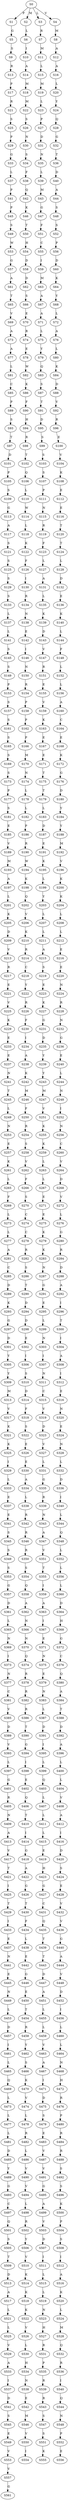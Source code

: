 strict digraph  {
	S0 -> S1 [ label = P ];
	S0 -> S2 [ label = M ];
	S0 -> S3 [ label = L ];
	S0 -> S4 [ label = V ];
	S1 -> S5 [ label = G ];
	S2 -> S6 [ label = L ];
	S3 -> S7 [ label = R ];
	S4 -> S8 [ label = M ];
	S5 -> S9 [ label = S ];
	S6 -> S10 [ label = I ];
	S7 -> S11 [ label = M ];
	S8 -> S12 [ label = A ];
	S9 -> S13 [ label = R ];
	S10 -> S14 [ label = A ];
	S11 -> S15 [ label = L ];
	S12 -> S16 [ label = A ];
	S13 -> S17 [ label = P ];
	S14 -> S18 [ label = M ];
	S15 -> S19 [ label = M ];
	S16 -> S20 [ label = L ];
	S17 -> S21 [ label = R ];
	S18 -> S22 [ label = M ];
	S19 -> S23 [ label = L ];
	S20 -> S24 [ label = Y ];
	S21 -> S25 [ label = S ];
	S22 -> S26 [ label = S ];
	S23 -> S27 [ label = P ];
	S24 -> S28 [ label = Q ];
	S25 -> S29 [ label = P ];
	S26 -> S30 [ label = N ];
	S27 -> S31 [ label = D ];
	S28 -> S32 [ label = G ];
	S29 -> S33 [ label = G ];
	S30 -> S34 [ label = S ];
	S31 -> S35 [ label = N ];
	S32 -> S36 [ label = T ];
	S33 -> S37 [ label = L ];
	S34 -> S38 [ label = F ];
	S35 -> S39 [ label = L ];
	S36 -> S40 [ label = D ];
	S37 -> S41 [ label = P ];
	S38 -> S42 [ label = Q ];
	S39 -> S43 [ label = M ];
	S40 -> S44 [ label = A ];
	S41 -> S45 [ label = P ];
	S42 -> S46 [ label = K ];
	S43 -> S47 [ label = G ];
	S44 -> S48 [ label = S ];
	S45 -> S49 [ label = S ];
	S46 -> S50 [ label = T ];
	S47 -> S51 [ label = F ];
	S48 -> S52 [ label = S ];
	S49 -> S53 [ label = W ];
	S50 -> S54 [ label = H ];
	S51 -> S55 [ label = C ];
	S52 -> S56 [ label = P ];
	S53 -> S57 [ label = G ];
	S54 -> S58 [ label = D ];
	S55 -> S59 [ label = I ];
	S56 -> S60 [ label = D ];
	S57 -> S61 [ label = A ];
	S58 -> S62 [ label = D ];
	S59 -> S63 [ label = M ];
	S60 -> S64 [ label = K ];
	S61 -> S65 [ label = T ];
	S62 -> S66 [ label = S ];
	S63 -> S67 [ label = A ];
	S64 -> S68 [ label = Y ];
	S65 -> S69 [ label = V ];
	S66 -> S70 [ label = E ];
	S67 -> S71 [ label = A ];
	S68 -> S72 [ label = L ];
	S69 -> S73 [ label = A ];
	S70 -> S74 [ label = R ];
	S71 -> S75 [ label = L ];
	S72 -> S76 [ label = A ];
	S73 -> S77 [ label = A ];
	S74 -> S78 [ label = E ];
	S75 -> S79 [ label = Y ];
	S76 -> S80 [ label = L ];
	S77 -> S81 [ label = L ];
	S78 -> S82 [ label = W ];
	S79 -> S83 [ label = Q ];
	S80 -> S84 [ label = K ];
	S81 -> S85 [ label = C ];
	S82 -> S86 [ label = K ];
	S83 -> S87 [ label = S ];
	S84 -> S88 [ label = D ];
	S85 -> S89 [ label = P ];
	S86 -> S90 [ label = F ];
	S87 -> S91 [ label = T ];
	S88 -> S92 [ label = V ];
	S89 -> S93 [ label = S ];
	S90 -> S94 [ label = H ];
	S91 -> S95 [ label = D ];
	S92 -> S96 [ label = R ];
	S93 -> S97 [ label = T ];
	S94 -> S98 [ label = R ];
	S95 -> S99 [ label = S ];
	S96 -> S100 [ label = E ];
	S97 -> S101 [ label = D ];
	S98 -> S102 [ label = T ];
	S99 -> S103 [ label = S ];
	S100 -> S104 [ label = V ];
	S101 -> S105 [ label = P ];
	S102 -> S106 [ label = Q ];
	S103 -> S107 [ label = S ];
	S104 -> S108 [ label = K ];
	S105 -> S109 [ label = S ];
	S106 -> S110 [ label = L ];
	S107 -> S111 [ label = P ];
	S108 -> S112 [ label = E ];
	S109 -> S113 [ label = G ];
	S110 -> S114 [ label = W ];
	S111 -> S115 [ label = N ];
	S112 -> S116 [ label = E ];
	S113 -> S117 [ label = A ];
	S114 -> S118 [ label = L ];
	S115 -> S119 [ label = R ];
	S116 -> S120 [ label = T ];
	S117 -> S121 [ label = S ];
	S118 -> S122 [ label = K ];
	S119 -> S123 [ label = F ];
	S120 -> S124 [ label = T ];
	S121 -> S125 [ label = S ];
	S122 -> S126 [ label = F ];
	S123 -> S127 [ label = L ];
	S124 -> S128 [ label = L ];
	S125 -> S129 [ label = S ];
	S126 -> S130 [ label = I ];
	S127 -> S131 [ label = A ];
	S128 -> S132 [ label = D ];
	S129 -> S133 [ label = S ];
	S130 -> S134 [ label = R ];
	S131 -> S135 [ label = L ];
	S132 -> S136 [ label = E ];
	S133 -> S137 [ label = L ];
	S134 -> S138 [ label = N ];
	S135 -> S139 [ label = K ];
	S136 -> S140 [ label = K ];
	S137 -> S141 [ label = L ];
	S138 -> S142 [ label = E ];
	S139 -> S143 [ label = D ];
	S140 -> S144 [ label = L ];
	S141 -> S145 [ label = S ];
	S142 -> S146 [ label = I ];
	S143 -> S147 [ label = V ];
	S144 -> S148 [ label = F ];
	S145 -> S149 [ label = S ];
	S146 -> S150 [ label = N ];
	S147 -> S151 [ label = R ];
	S148 -> S152 [ label = L ];
	S149 -> S153 [ label = P ];
	S150 -> S154 [ label = R ];
	S151 -> S155 [ label = E ];
	S152 -> S156 [ label = L ];
	S153 -> S157 [ label = S ];
	S154 -> S158 [ label = P ];
	S155 -> S159 [ label = V ];
	S156 -> S160 [ label = A ];
	S157 -> S161 [ label = S ];
	S158 -> S162 [ label = P ];
	S159 -> S163 [ label = K ];
	S160 -> S164 [ label = C ];
	S161 -> S165 [ label = S ];
	S162 -> S166 [ label = P ];
	S163 -> S167 [ label = E ];
	S164 -> S168 [ label = E ];
	S165 -> S169 [ label = S ];
	S166 -> S170 [ label = M ];
	S167 -> S171 [ label = E ];
	S168 -> S172 [ label = K ];
	S169 -> S173 [ label = S ];
	S170 -> S174 [ label = N ];
	S171 -> S175 [ label = T ];
	S172 -> S176 [ label = G ];
	S173 -> S177 [ label = P ];
	S174 -> S178 [ label = L ];
	S175 -> S179 [ label = T ];
	S176 -> S180 [ label = D ];
	S177 -> S181 [ label = S ];
	S178 -> S182 [ label = L ];
	S179 -> S183 [ label = L ];
	S180 -> S184 [ label = Y ];
	S181 -> S185 [ label = E ];
	S182 -> S186 [ label = P ];
	S183 -> S187 [ label = D ];
	S184 -> S188 [ label = Y ];
	S185 -> S189 [ label = V ];
	S186 -> S190 [ label = R ];
	S187 -> S191 [ label = E ];
	S188 -> S192 [ label = M ];
	S189 -> S193 [ label = M ];
	S190 -> S194 [ label = W ];
	S191 -> S195 [ label = K ];
	S192 -> S196 [ label = V ];
	S193 -> S197 [ label = A ];
	S194 -> S198 [ label = K ];
	S195 -> S199 [ label = L ];
	S196 -> S200 [ label = K ];
	S197 -> S201 [ label = L ];
	S198 -> S202 [ label = Q ];
	S199 -> S203 [ label = Y ];
	S200 -> S204 [ label = K ];
	S201 -> S205 [ label = K ];
	S202 -> S206 [ label = V ];
	S203 -> S207 [ label = L ];
	S204 -> S208 [ label = L ];
	S205 -> S209 [ label = D ];
	S206 -> S210 [ label = K ];
	S207 -> S211 [ label = L ];
	S208 -> S212 [ label = L ];
	S209 -> S213 [ label = V ];
	S210 -> S214 [ label = R ];
	S211 -> S215 [ label = A ];
	S212 -> S216 [ label = E ];
	S213 -> S217 [ label = R ];
	S214 -> S218 [ label = C ];
	S215 -> S219 [ label = S ];
	S216 -> S220 [ label = E ];
	S217 -> S221 [ label = E ];
	S218 -> S222 [ label = Y ];
	S219 -> S223 [ label = E ];
	S220 -> S224 [ label = N ];
	S221 -> S225 [ label = V ];
	S222 -> S226 [ label = R ];
	S223 -> S227 [ label = K ];
	S224 -> S228 [ label = R ];
	S225 -> S229 [ label = K ];
	S226 -> S230 [ label = F ];
	S227 -> S231 [ label = G ];
	S228 -> S232 [ label = N ];
	S229 -> S233 [ label = E ];
	S230 -> S234 [ label = I ];
	S231 -> S235 [ label = D ];
	S232 -> S236 [ label = G ];
	S233 -> S237 [ label = E ];
	S234 -> S238 [ label = A ];
	S235 -> S239 [ label = Y ];
	S236 -> S240 [ label = E ];
	S237 -> S241 [ label = N ];
	S238 -> S242 [ label = K ];
	S239 -> S243 [ label = Y ];
	S240 -> S244 [ label = L ];
	S241 -> S245 [ label = T ];
	S242 -> S246 [ label = M ];
	S243 -> S247 [ label = M ];
	S244 -> S248 [ label = N ];
	S245 -> S249 [ label = L ];
	S246 -> S250 [ label = F ];
	S247 -> S251 [ label = V ];
	S248 -> S252 [ label = I ];
	S249 -> S253 [ label = N ];
	S250 -> S254 [ label = R ];
	S251 -> S255 [ label = K ];
	S252 -> S256 [ label = N ];
	S253 -> S257 [ label = E ];
	S254 -> S258 [ label = S ];
	S255 -> S259 [ label = K ];
	S256 -> S260 [ label = C ];
	S257 -> S261 [ label = K ];
	S258 -> S262 [ label = V ];
	S259 -> S263 [ label = L ];
	S260 -> S264 [ label = V ];
	S261 -> S265 [ label = L ];
	S262 -> S266 [ label = F ];
	S263 -> S267 [ label = L ];
	S264 -> S268 [ label = D ];
	S265 -> S269 [ label = F ];
	S266 -> S270 [ label = S ];
	S267 -> S271 [ label = E ];
	S268 -> S272 [ label = V ];
	S269 -> S273 [ label = L ];
	S270 -> S274 [ label = C ];
	S271 -> S275 [ label = E ];
	S272 -> S276 [ label = L ];
	S273 -> S277 [ label = L ];
	S274 -> S278 [ label = C ];
	S275 -> S279 [ label = K ];
	S276 -> S280 [ label = G ];
	S277 -> S281 [ label = A ];
	S278 -> S282 [ label = R ];
	S279 -> S283 [ label = K ];
	S280 -> S284 [ label = R ];
	S281 -> S285 [ label = C ];
	S282 -> S286 [ label = S ];
	S283 -> S287 [ label = N ];
	S284 -> S288 [ label = D ];
	S285 -> S289 [ label = D ];
	S286 -> S290 [ label = T ];
	S287 -> S291 [ label = G ];
	S288 -> S292 [ label = A ];
	S289 -> S293 [ label = K ];
	S290 -> S294 [ label = D ];
	S291 -> S295 [ label = E ];
	S292 -> S296 [ label = I ];
	S293 -> S297 [ label = G ];
	S294 -> S298 [ label = D ];
	S295 -> S299 [ label = L ];
	S296 -> S300 [ label = T ];
	S297 -> S301 [ label = D ];
	S298 -> S302 [ label = E ];
	S299 -> S303 [ label = N ];
	S300 -> S304 [ label = I ];
	S301 -> S305 [ label = Y ];
	S302 -> S306 [ label = I ];
	S303 -> S307 [ label = I ];
	S304 -> S308 [ label = A ];
	S305 -> S309 [ label = Y ];
	S306 -> S310 [ label = S ];
	S307 -> S311 [ label = N ];
	S308 -> S312 [ label = I ];
	S309 -> S313 [ label = M ];
	S310 -> S314 [ label = D ];
	S311 -> S315 [ label = C ];
	S312 -> S316 [ label = E ];
	S313 -> S317 [ label = V ];
	S314 -> S318 [ label = F ];
	S315 -> S319 [ label = V ];
	S316 -> S320 [ label = N ];
	S317 -> S321 [ label = K ];
	S318 -> S322 [ label = S ];
	S319 -> S323 [ label = D ];
	S320 -> S324 [ label = E ];
	S321 -> S325 [ label = K ];
	S322 -> S326 [ label = E ];
	S323 -> S327 [ label = V ];
	S324 -> S328 [ label = N ];
	S325 -> S329 [ label = I ];
	S326 -> S330 [ label = E ];
	S327 -> S331 [ label = L ];
	S328 -> S332 [ label = L ];
	S329 -> S333 [ label = L ];
	S330 -> S334 [ label = A ];
	S331 -> S335 [ label = G ];
	S332 -> S336 [ label = D ];
	S333 -> S337 [ label = E ];
	S334 -> S338 [ label = L ];
	S335 -> S339 [ label = R ];
	S336 -> S340 [ label = I ];
	S337 -> S341 [ label = E ];
	S338 -> S342 [ label = R ];
	S339 -> S343 [ label = N ];
	S340 -> S344 [ label = L ];
	S341 -> S345 [ label = S ];
	S342 -> S346 [ label = R ];
	S343 -> S347 [ label = A ];
	S344 -> S348 [ label = Q ];
	S345 -> S349 [ label = S ];
	S346 -> S350 [ label = R ];
	S347 -> S351 [ label = V ];
	S348 -> S352 [ label = L ];
	S349 -> S353 [ label = S ];
	S350 -> S354 [ label = S ];
	S351 -> S355 [ label = T ];
	S352 -> S356 [ label = L ];
	S353 -> S357 [ label = G ];
	S354 -> S358 [ label = Q ];
	S355 -> S359 [ label = I ];
	S356 -> S360 [ label = L ];
	S357 -> S361 [ label = D ];
	S358 -> S362 [ label = A ];
	S359 -> S363 [ label = A ];
	S360 -> S364 [ label = D ];
	S361 -> S365 [ label = L ];
	S362 -> S366 [ label = N ];
	S363 -> S367 [ label = I ];
	S364 -> S368 [ label = H ];
	S365 -> S369 [ label = N ];
	S366 -> S370 [ label = N ];
	S367 -> S371 [ label = E ];
	S368 -> S372 [ label = G ];
	S369 -> S373 [ label = I ];
	S370 -> S374 [ label = Q ];
	S371 -> S375 [ label = N ];
	S372 -> S376 [ label = C ];
	S373 -> S377 [ label = N ];
	S374 -> S378 [ label = R ];
	S375 -> S379 [ label = E ];
	S376 -> S380 [ label = Q ];
	S377 -> S381 [ label = C ];
	S378 -> S382 [ label = R ];
	S379 -> S383 [ label = N ];
	S380 -> S384 [ label = A ];
	S381 -> S385 [ label = V ];
	S382 -> S386 [ label = R ];
	S383 -> S387 [ label = L ];
	S384 -> S388 [ label = T ];
	S385 -> S389 [ label = D ];
	S386 -> S390 [ label = T ];
	S387 -> S391 [ label = D ];
	S388 -> S392 [ label = D ];
	S389 -> S393 [ label = V ];
	S390 -> S394 [ label = G ];
	S391 -> S395 [ label = I ];
	S392 -> S396 [ label = A ];
	S393 -> S397 [ label = L ];
	S394 -> S398 [ label = I ];
	S395 -> S399 [ label = L ];
	S396 -> S400 [ label = L ];
	S397 -> S401 [ label = G ];
	S398 -> S402 [ label = E ];
	S399 -> S403 [ label = Q ];
	S400 -> S404 [ label = L ];
	S401 -> S405 [ label = R ];
	S402 -> S406 [ label = Q ];
	S403 -> S407 [ label = L ];
	S404 -> S408 [ label = V ];
	S405 -> S409 [ label = N ];
	S406 -> S410 [ label = T ];
	S407 -> S411 [ label = L ];
	S408 -> S412 [ label = A ];
	S409 -> S413 [ label = A ];
	S410 -> S414 [ label = I ];
	S411 -> S415 [ label = L ];
	S412 -> S416 [ label = I ];
	S413 -> S417 [ label = V ];
	S414 -> S418 [ label = G ];
	S415 -> S419 [ label = E ];
	S416 -> S420 [ label = D ];
	S417 -> S421 [ label = T ];
	S418 -> S422 [ label = A ];
	S419 -> S423 [ label = H ];
	S420 -> S424 [ label = S ];
	S421 -> S425 [ label = I ];
	S422 -> S426 [ label = G ];
	S423 -> S427 [ label = G ];
	S424 -> S428 [ label = E ];
	S425 -> S429 [ label = T ];
	S426 -> S430 [ label = T ];
	S427 -> S431 [ label = C ];
	S428 -> S432 [ label = V ];
	S429 -> S433 [ label = I ];
	S430 -> S434 [ label = F ];
	S431 -> S435 [ label = Q ];
	S432 -> S436 [ label = V ];
	S433 -> S437 [ label = E ];
	S434 -> S438 [ label = L ];
	S435 -> S439 [ label = T ];
	S436 -> S440 [ label = G ];
	S437 -> S441 [ label = N ];
	S438 -> S442 [ label = E ];
	S439 -> S443 [ label = T ];
	S440 -> S444 [ label = A ];
	S441 -> S445 [ label = E ];
	S442 -> S446 [ label = G ];
	S443 -> S447 [ label = D ];
	S444 -> S448 [ label = V ];
	S445 -> S449 [ label = N ];
	S446 -> S450 [ label = E ];
	S447 -> S451 [ label = A ];
	S448 -> S452 [ label = D ];
	S449 -> S453 [ label = L ];
	S450 -> S454 [ label = T ];
	S451 -> S455 [ label = L ];
	S452 -> S456 [ label = I ];
	S453 -> S457 [ label = D ];
	S454 -> S458 [ label = R ];
	S455 -> S459 [ label = L ];
	S456 -> S460 [ label = L ];
	S457 -> S461 [ label = I ];
	S458 -> S462 [ label = Y ];
	S459 -> S463 [ label = V ];
	S460 -> S464 [ label = L ];
	S461 -> S465 [ label = L ];
	S462 -> S466 [ label = S ];
	S463 -> S467 [ label = A ];
	S464 -> S468 [ label = N ];
	S465 -> S469 [ label = Q ];
	S466 -> S470 [ label = K ];
	S467 -> S471 [ label = I ];
	S468 -> S472 [ label = H ];
	S469 -> S473 [ label = L ];
	S470 -> S474 [ label = V ];
	S471 -> S475 [ label = D ];
	S472 -> S476 [ label = R ];
	S473 -> S477 [ label = L ];
	S474 -> S478 [ label = L ];
	S475 -> S479 [ label = S ];
	S476 -> S480 [ label = P ];
	S477 -> S481 [ label = L ];
	S478 -> S482 [ label = R ];
	S479 -> S483 [ label = E ];
	S480 -> S484 [ label = R ];
	S481 -> S485 [ label = D ];
	S482 -> S486 [ label = L ];
	S483 -> S487 [ label = V ];
	S484 -> S488 [ label = R ];
	S485 -> S489 [ label = Y ];
	S486 -> S490 [ label = V ];
	S487 -> S491 [ label = V ];
	S488 -> S492 [ label = S ];
	S489 -> S493 [ label = G ];
	S490 -> S494 [ label = V ];
	S491 -> S495 [ label = G ];
	S492 -> S496 [ label = S ];
	S493 -> S497 [ label = C ];
	S494 -> S498 [ label = L ];
	S495 -> S499 [ label = A ];
	S496 -> S500 [ label = K ];
	S497 -> S501 [ label = Q ];
	S498 -> S502 [ label = R ];
	S499 -> S503 [ label = V ];
	S500 -> S504 [ label = P ];
	S501 -> S505 [ label = S ];
	S502 -> S506 [ label = Y ];
	S503 -> S507 [ label = D ];
	S504 -> S508 [ label = S ];
	S505 -> S509 [ label = T ];
	S506 -> S510 [ label = V ];
	S507 -> S511 [ label = I ];
	S508 -> S512 [ label = I ];
	S509 -> S513 [ label = D ];
	S510 -> S514 [ label = K ];
	S511 -> S515 [ label = L ];
	S512 -> S516 [ label = A ];
	S513 -> S517 [ label = A ];
	S514 -> S518 [ label = K ];
	S515 -> S519 [ label = L ];
	S516 -> S520 [ label = K ];
	S517 -> S521 [ label = L ];
	S518 -> S522 [ label = K ];
	S519 -> S523 [ label = N ];
	S520 -> S524 [ label = L ];
	S521 -> S525 [ label = L ];
	S522 -> S526 [ label = V ];
	S523 -> S527 [ label = H ];
	S524 -> S528 [ label = M ];
	S525 -> S529 [ label = V ];
	S526 -> S530 [ label = L ];
	S527 -> S531 [ label = R ];
	S528 -> S532 [ label = Q ];
	S529 -> S533 [ label = A ];
	S530 -> S534 [ label = H ];
	S531 -> S535 [ label = P ];
	S532 -> S536 [ label = R ];
	S533 -> S537 [ label = I ];
	S534 -> S538 [ label = N ];
	S535 -> S539 [ label = R ];
	S536 -> S540 [ label = I ];
	S537 -> S541 [ label = D ];
	S538 -> S542 [ label = E ];
	S539 -> S543 [ label = R ];
	S540 -> S544 [ label = Q ];
	S541 -> S545 [ label = S ];
	S542 -> S546 [ label = M ];
	S543 -> S547 [ label = S ];
	S544 -> S548 [ label = N ];
	S545 -> S549 [ label = E ];
	S546 -> S550 [ label = V ];
	S547 -> S551 [ label = S ];
	S548 -> S552 [ label = P ];
	S549 -> S553 [ label = V ];
	S550 -> S554 [ label = I ];
	S551 -> S555 [ label = K ];
	S552 -> S556 [ label = E ];
	S553 -> S557 [ label = V ];
	S557 -> S561 [ label = G ];
}
